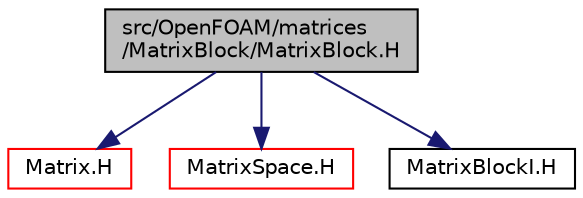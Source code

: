 digraph "src/OpenFOAM/matrices/MatrixBlock/MatrixBlock.H"
{
  bgcolor="transparent";
  edge [fontname="Helvetica",fontsize="10",labelfontname="Helvetica",labelfontsize="10"];
  node [fontname="Helvetica",fontsize="10",shape=record];
  Node1 [label="src/OpenFOAM/matrices\l/MatrixBlock/MatrixBlock.H",height=0.2,width=0.4,color="black", fillcolor="grey75", style="filled", fontcolor="black"];
  Node1 -> Node2 [color="midnightblue",fontsize="10",style="solid",fontname="Helvetica"];
  Node2 [label="Matrix.H",height=0.2,width=0.4,color="red",URL="$a08547.html"];
  Node1 -> Node3 [color="midnightblue",fontsize="10",style="solid",fontname="Helvetica"];
  Node3 [label="MatrixSpace.H",height=0.2,width=0.4,color="red",URL="$a09029.html"];
  Node1 -> Node4 [color="midnightblue",fontsize="10",style="solid",fontname="Helvetica"];
  Node4 [label="MatrixBlockI.H",height=0.2,width=0.4,color="black",URL="$a08552.html"];
}
